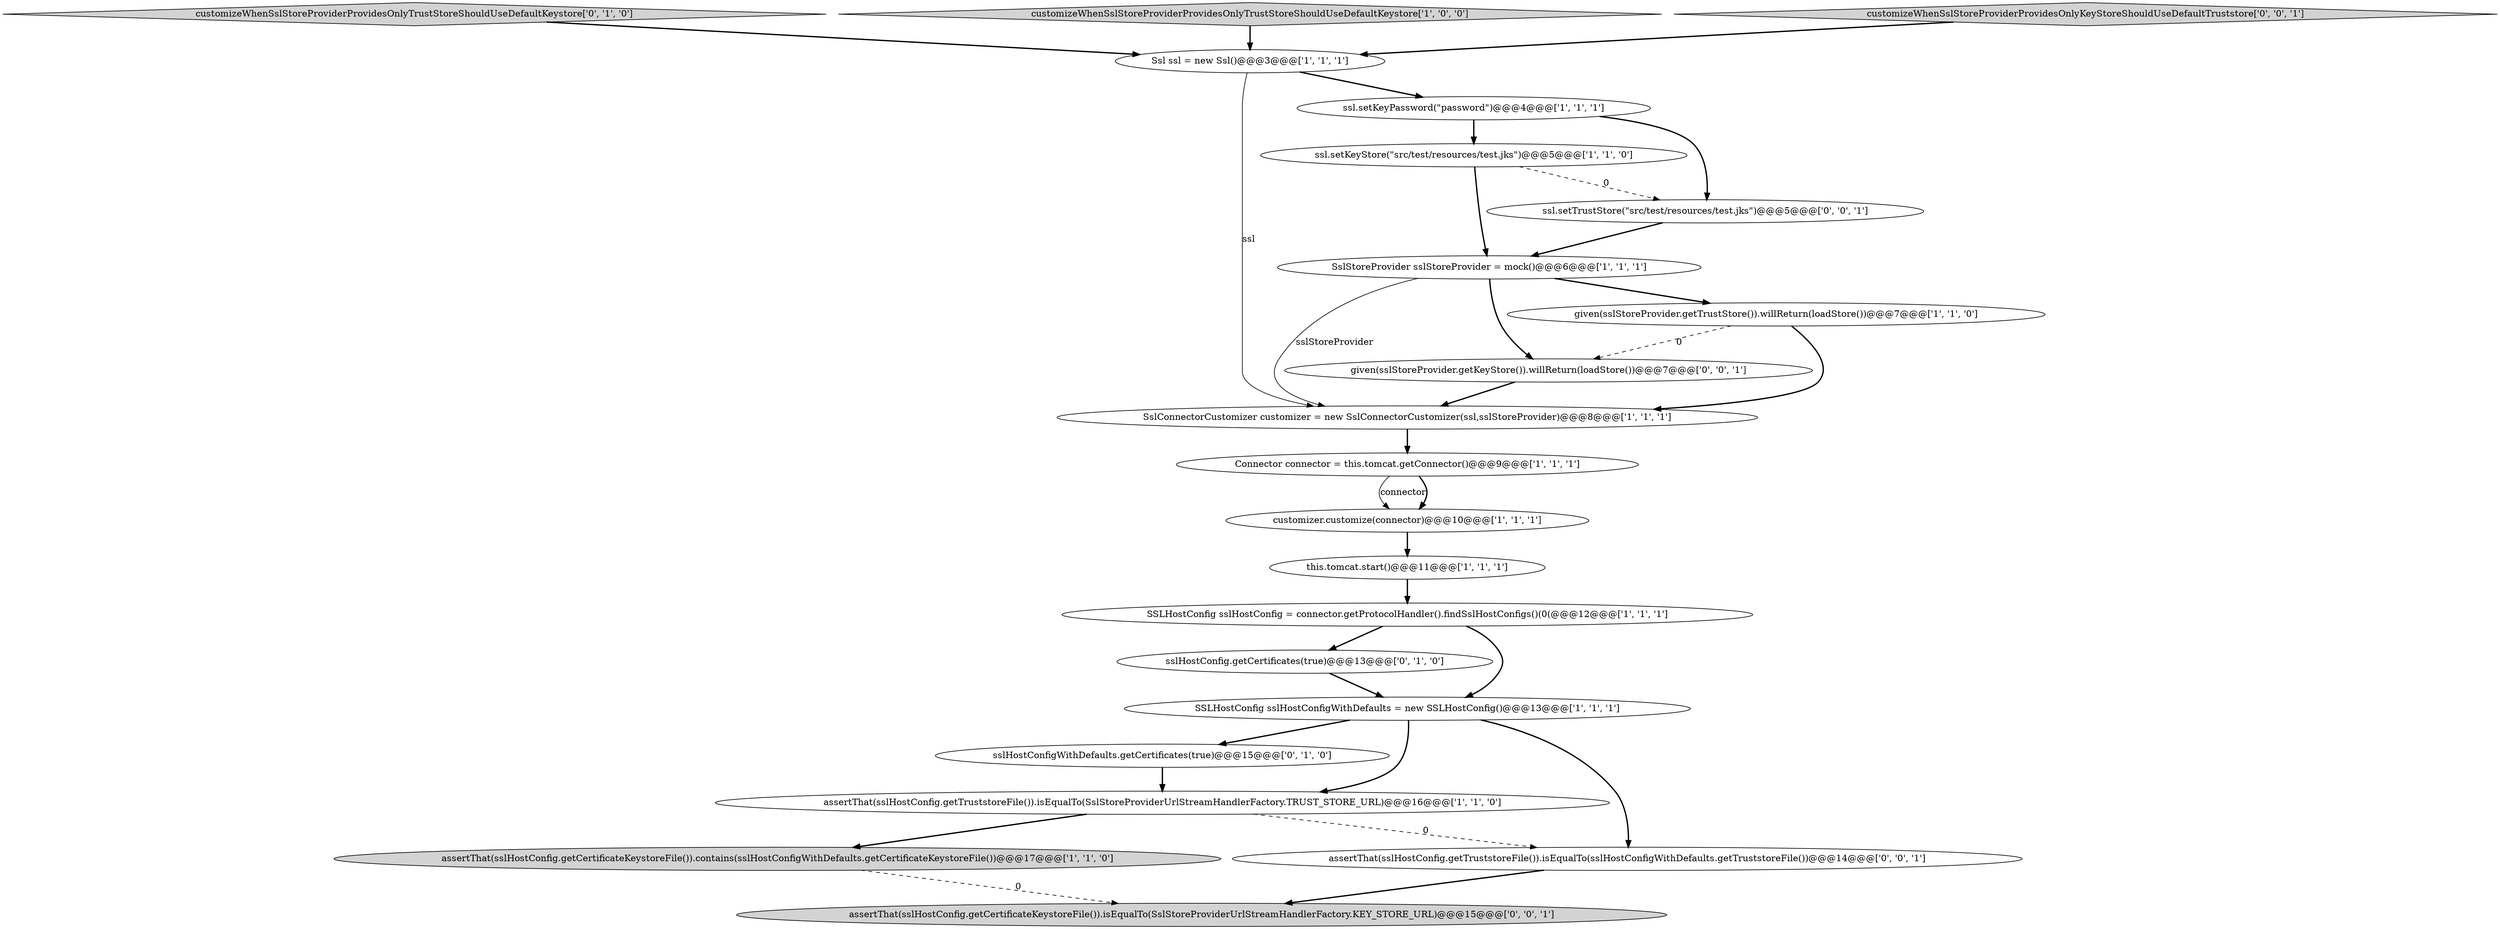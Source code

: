 digraph {
14 [style = filled, label = "customizeWhenSslStoreProviderProvidesOnlyTrustStoreShouldUseDefaultKeystore['0', '1', '0']", fillcolor = lightgray, shape = diamond image = "AAA0AAABBB2BBB"];
3 [style = filled, label = "ssl.setKeyStore(\"src/test/resources/test.jks\")@@@5@@@['1', '1', '0']", fillcolor = white, shape = ellipse image = "AAA0AAABBB1BBB"];
5 [style = filled, label = "customizeWhenSslStoreProviderProvidesOnlyTrustStoreShouldUseDefaultKeystore['1', '0', '0']", fillcolor = lightgray, shape = diamond image = "AAA0AAABBB1BBB"];
8 [style = filled, label = "given(sslStoreProvider.getTrustStore()).willReturn(loadStore())@@@7@@@['1', '1', '0']", fillcolor = white, shape = ellipse image = "AAA0AAABBB1BBB"];
11 [style = filled, label = "Ssl ssl = new Ssl()@@@3@@@['1', '1', '1']", fillcolor = white, shape = ellipse image = "AAA0AAABBB1BBB"];
20 [style = filled, label = "assertThat(sslHostConfig.getCertificateKeystoreFile()).isEqualTo(SslStoreProviderUrlStreamHandlerFactory.KEY_STORE_URL)@@@15@@@['0', '0', '1']", fillcolor = lightgray, shape = ellipse image = "AAA0AAABBB3BBB"];
13 [style = filled, label = "customizer.customize(connector)@@@10@@@['1', '1', '1']", fillcolor = white, shape = ellipse image = "AAA0AAABBB1BBB"];
4 [style = filled, label = "Connector connector = this.tomcat.getConnector()@@@9@@@['1', '1', '1']", fillcolor = white, shape = ellipse image = "AAA0AAABBB1BBB"];
9 [style = filled, label = "SSLHostConfig sslHostConfig = connector.getProtocolHandler().findSslHostConfigs()(0(@@@12@@@['1', '1', '1']", fillcolor = white, shape = ellipse image = "AAA0AAABBB1BBB"];
18 [style = filled, label = "ssl.setTrustStore(\"src/test/resources/test.jks\")@@@5@@@['0', '0', '1']", fillcolor = white, shape = ellipse image = "AAA0AAABBB3BBB"];
19 [style = filled, label = "given(sslStoreProvider.getKeyStore()).willReturn(loadStore())@@@7@@@['0', '0', '1']", fillcolor = white, shape = ellipse image = "AAA0AAABBB3BBB"];
0 [style = filled, label = "assertThat(sslHostConfig.getTruststoreFile()).isEqualTo(SslStoreProviderUrlStreamHandlerFactory.TRUST_STORE_URL)@@@16@@@['1', '1', '0']", fillcolor = white, shape = ellipse image = "AAA0AAABBB1BBB"];
2 [style = filled, label = "SslConnectorCustomizer customizer = new SslConnectorCustomizer(ssl,sslStoreProvider)@@@8@@@['1', '1', '1']", fillcolor = white, shape = ellipse image = "AAA0AAABBB1BBB"];
7 [style = filled, label = "this.tomcat.start()@@@11@@@['1', '1', '1']", fillcolor = white, shape = ellipse image = "AAA0AAABBB1BBB"];
10 [style = filled, label = "SslStoreProvider sslStoreProvider = mock()@@@6@@@['1', '1', '1']", fillcolor = white, shape = ellipse image = "AAA0AAABBB1BBB"];
16 [style = filled, label = "sslHostConfigWithDefaults.getCertificates(true)@@@15@@@['0', '1', '0']", fillcolor = white, shape = ellipse image = "AAA1AAABBB2BBB"];
21 [style = filled, label = "assertThat(sslHostConfig.getTruststoreFile()).isEqualTo(sslHostConfigWithDefaults.getTruststoreFile())@@@14@@@['0', '0', '1']", fillcolor = white, shape = ellipse image = "AAA0AAABBB3BBB"];
17 [style = filled, label = "customizeWhenSslStoreProviderProvidesOnlyKeyStoreShouldUseDefaultTruststore['0', '0', '1']", fillcolor = lightgray, shape = diamond image = "AAA0AAABBB3BBB"];
1 [style = filled, label = "assertThat(sslHostConfig.getCertificateKeystoreFile()).contains(sslHostConfigWithDefaults.getCertificateKeystoreFile())@@@17@@@['1', '1', '0']", fillcolor = lightgray, shape = ellipse image = "AAA0AAABBB1BBB"];
15 [style = filled, label = "sslHostConfig.getCertificates(true)@@@13@@@['0', '1', '0']", fillcolor = white, shape = ellipse image = "AAA1AAABBB2BBB"];
6 [style = filled, label = "SSLHostConfig sslHostConfigWithDefaults = new SSLHostConfig()@@@13@@@['1', '1', '1']", fillcolor = white, shape = ellipse image = "AAA0AAABBB1BBB"];
12 [style = filled, label = "ssl.setKeyPassword(\"password\")@@@4@@@['1', '1', '1']", fillcolor = white, shape = ellipse image = "AAA0AAABBB1BBB"];
3->10 [style = bold, label=""];
13->7 [style = bold, label=""];
11->12 [style = bold, label=""];
2->4 [style = bold, label=""];
0->21 [style = dashed, label="0"];
7->9 [style = bold, label=""];
1->20 [style = dashed, label="0"];
6->0 [style = bold, label=""];
10->8 [style = bold, label=""];
9->15 [style = bold, label=""];
16->0 [style = bold, label=""];
10->2 [style = solid, label="sslStoreProvider"];
14->11 [style = bold, label=""];
15->6 [style = bold, label=""];
0->1 [style = bold, label=""];
10->19 [style = bold, label=""];
9->6 [style = bold, label=""];
11->2 [style = solid, label="ssl"];
6->16 [style = bold, label=""];
6->21 [style = bold, label=""];
8->19 [style = dashed, label="0"];
8->2 [style = bold, label=""];
21->20 [style = bold, label=""];
5->11 [style = bold, label=""];
12->3 [style = bold, label=""];
18->10 [style = bold, label=""];
12->18 [style = bold, label=""];
4->13 [style = solid, label="connector"];
17->11 [style = bold, label=""];
3->18 [style = dashed, label="0"];
4->13 [style = bold, label=""];
19->2 [style = bold, label=""];
}
